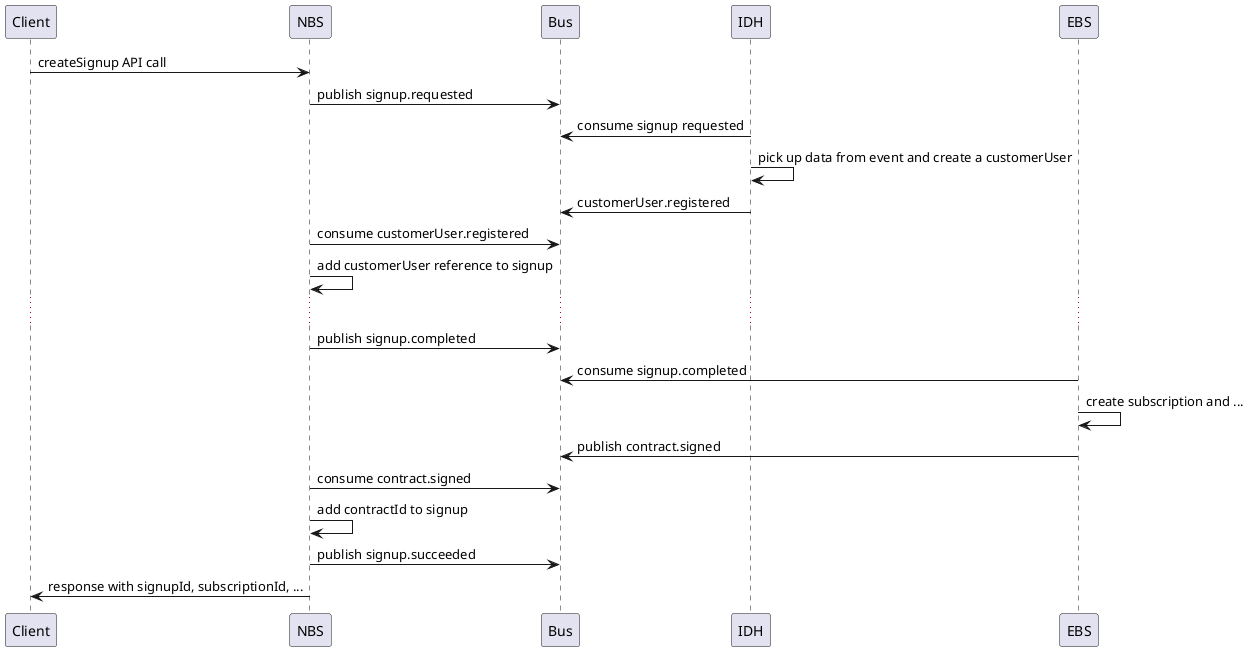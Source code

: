 @startuml

Client -> NBS: createSignup API call
NBS -> Bus: publish signup.requested
IDH -> Bus: consume signup requested
IDH -> IDH: pick up data from event and create a customerUser
IDH -> Bus: customerUser.registered
NBS -> Bus: consume customerUser.registered
NBS -> NBS: add customerUser reference to signup
...
NBS -> Bus: publish signup.completed
EBS -> Bus: consume signup.completed
EBS -> EBS: create subscription and ...
EBS -> Bus: publish contract.signed
NBS -> Bus: consume contract.signed
NBS -> NBS: add contractId to signup
NBS -> Bus: publish signup.succeeded
NBS -> Client: response with signupId, subscriptionId, ...

@enduml

